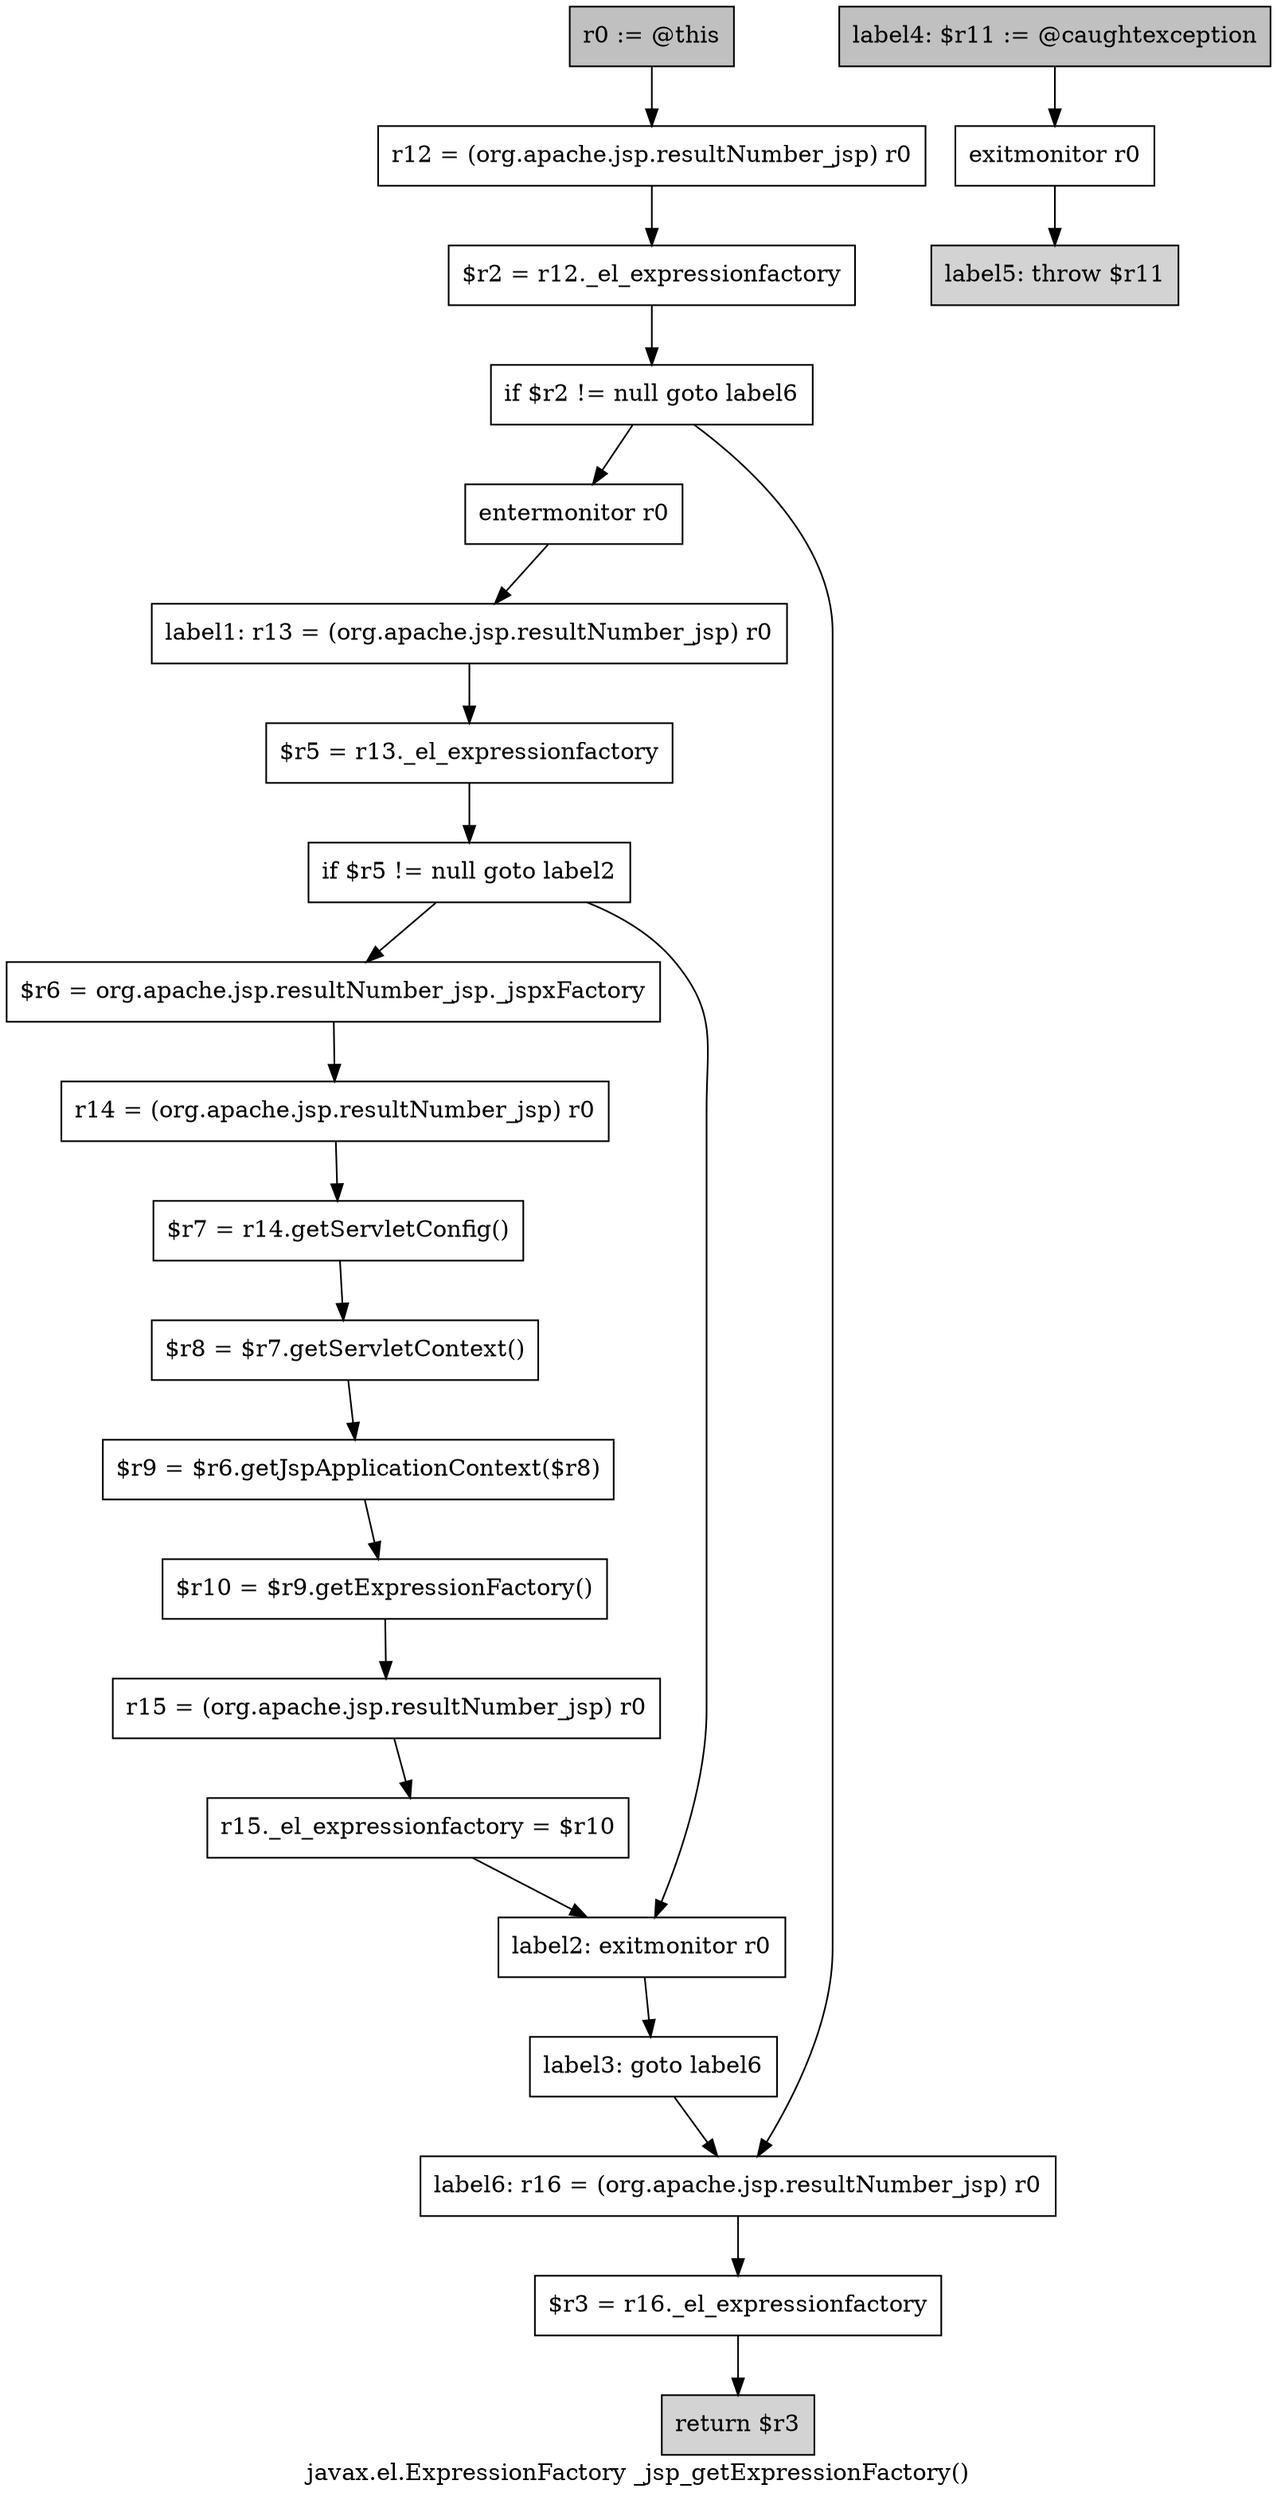 digraph "javax.el.ExpressionFactory _jsp_getExpressionFactory()" {
    label="javax.el.ExpressionFactory _jsp_getExpressionFactory()";
    node [shape=box];
    "0" [style=filled,fillcolor=gray,label="r0 := @this",];
    "1" [label="r12 = (org.apache.jsp.resultNumber_jsp) r0",];
    "0"->"1";
    "2" [label="$r2 = r12._el_expressionfactory",];
    "1"->"2";
    "3" [label="if $r2 != null goto label6",];
    "2"->"3";
    "4" [label="entermonitor r0",];
    "3"->"4";
    "21" [label="label6: r16 = (org.apache.jsp.resultNumber_jsp) r0",];
    "3"->"21";
    "5" [label="label1: r13 = (org.apache.jsp.resultNumber_jsp) r0",];
    "4"->"5";
    "6" [label="$r5 = r13._el_expressionfactory",];
    "5"->"6";
    "7" [label="if $r5 != null goto label2",];
    "6"->"7";
    "8" [label="$r6 = org.apache.jsp.resultNumber_jsp._jspxFactory",];
    "7"->"8";
    "16" [label="label2: exitmonitor r0",];
    "7"->"16";
    "9" [label="r14 = (org.apache.jsp.resultNumber_jsp) r0",];
    "8"->"9";
    "10" [label="$r7 = r14.getServletConfig()",];
    "9"->"10";
    "11" [label="$r8 = $r7.getServletContext()",];
    "10"->"11";
    "12" [label="$r9 = $r6.getJspApplicationContext($r8)",];
    "11"->"12";
    "13" [label="$r10 = $r9.getExpressionFactory()",];
    "12"->"13";
    "14" [label="r15 = (org.apache.jsp.resultNumber_jsp) r0",];
    "13"->"14";
    "15" [label="r15._el_expressionfactory = $r10",];
    "14"->"15";
    "15"->"16";
    "17" [label="label3: goto label6",];
    "16"->"17";
    "17"->"21";
    "18" [style=filled,fillcolor=gray,label="label4: $r11 := @caughtexception",];
    "19" [label="exitmonitor r0",];
    "18"->"19";
    "20" [style=filled,fillcolor=lightgray,label="label5: throw $r11",];
    "19"->"20";
    "22" [label="$r3 = r16._el_expressionfactory",];
    "21"->"22";
    "23" [style=filled,fillcolor=lightgray,label="return $r3",];
    "22"->"23";
}
